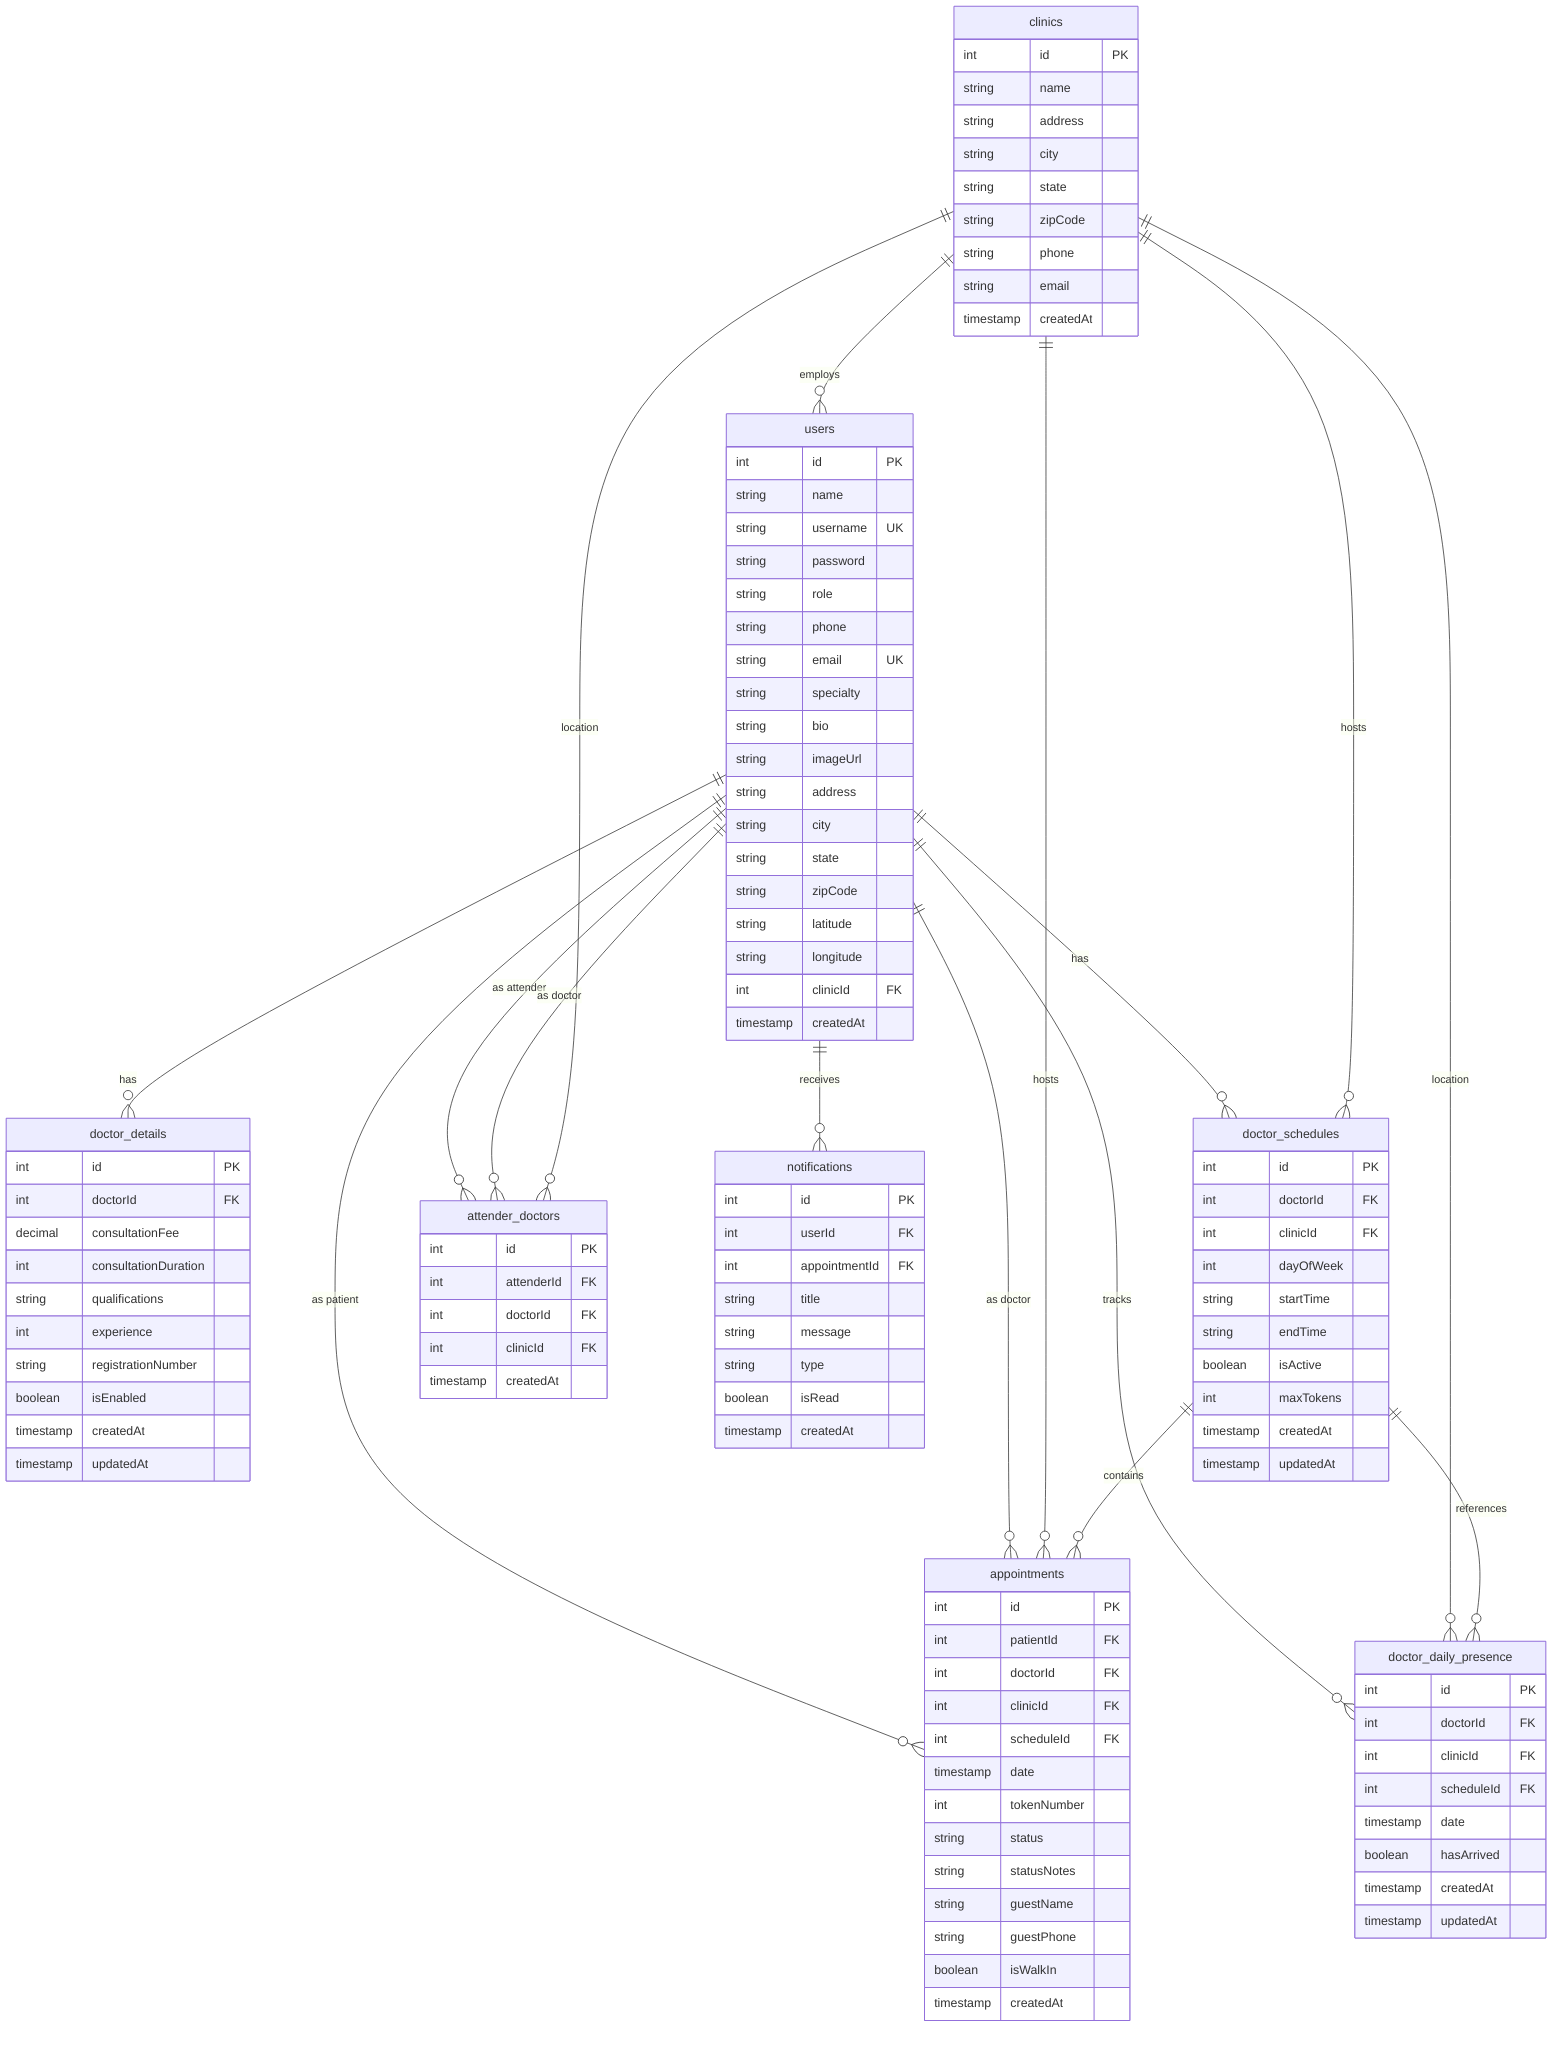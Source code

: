 erDiagram
    users {
        int id PK
        string name
        string username UK
        string password
        string role
        string phone
        string email UK
        string specialty
        string bio
        string imageUrl
        string address
        string city
        string state
        string zipCode
        string latitude
        string longitude
        int clinicId FK
        timestamp createdAt
    }

    clinics {
        int id PK
        string name
        string address
        string city
        string state
        string zipCode
        string phone
        string email
        timestamp createdAt
    }

    appointments {
        int id PK
        int patientId FK
        int doctorId FK
        int clinicId FK
        int scheduleId FK
        timestamp date
        int tokenNumber
        string status
        string statusNotes
        string guestName
        string guestPhone
        boolean isWalkIn
        timestamp createdAt
    }

    doctor_details {
        int id PK
        int doctorId FK
        decimal consultationFee
        int consultationDuration
        string qualifications
        int experience
        string registrationNumber
        boolean isEnabled
        timestamp createdAt
        timestamp updatedAt
    }

    doctor_schedules {
        int id PK
        int doctorId FK
        int clinicId FK
        int dayOfWeek
        string startTime
        string endTime
        boolean isActive
        int maxTokens
        timestamp createdAt
        timestamp updatedAt
    }

    doctor_daily_presence {
        int id PK
        int doctorId FK
        int clinicId FK
        int scheduleId FK
        timestamp date
        boolean hasArrived
        timestamp createdAt
        timestamp updatedAt
    }

    attender_doctors {
        int id PK
        int attenderId FK
        int doctorId FK
        int clinicId FK
        timestamp createdAt
    }

    notifications {
        int id PK
        int userId FK
        int appointmentId FK
        string title
        string message
        string type
        boolean isRead
        timestamp createdAt
    }

    users ||--o{ appointments : "as patient"
    users ||--o{ appointments : "as doctor"
    users ||--o{ doctor_details : "has"
    users ||--o{ doctor_schedules : "has"
    users ||--o{ doctor_daily_presence : "tracks"
    users ||--o{ attender_doctors : "as attender"
    users ||--o{ attender_doctors : "as doctor"
    users ||--o{ notifications : "receives"
    
    clinics ||--o{ users : "employs"
    clinics ||--o{ appointments : "hosts"
    clinics ||--o{ doctor_schedules : "hosts"
    clinics ||--o{ doctor_daily_presence : "location"
    clinics ||--o{ attender_doctors : "location"
    
    doctor_schedules ||--o{ appointments : "contains"
    doctor_schedules ||--o{ doctor_daily_presence : "references"